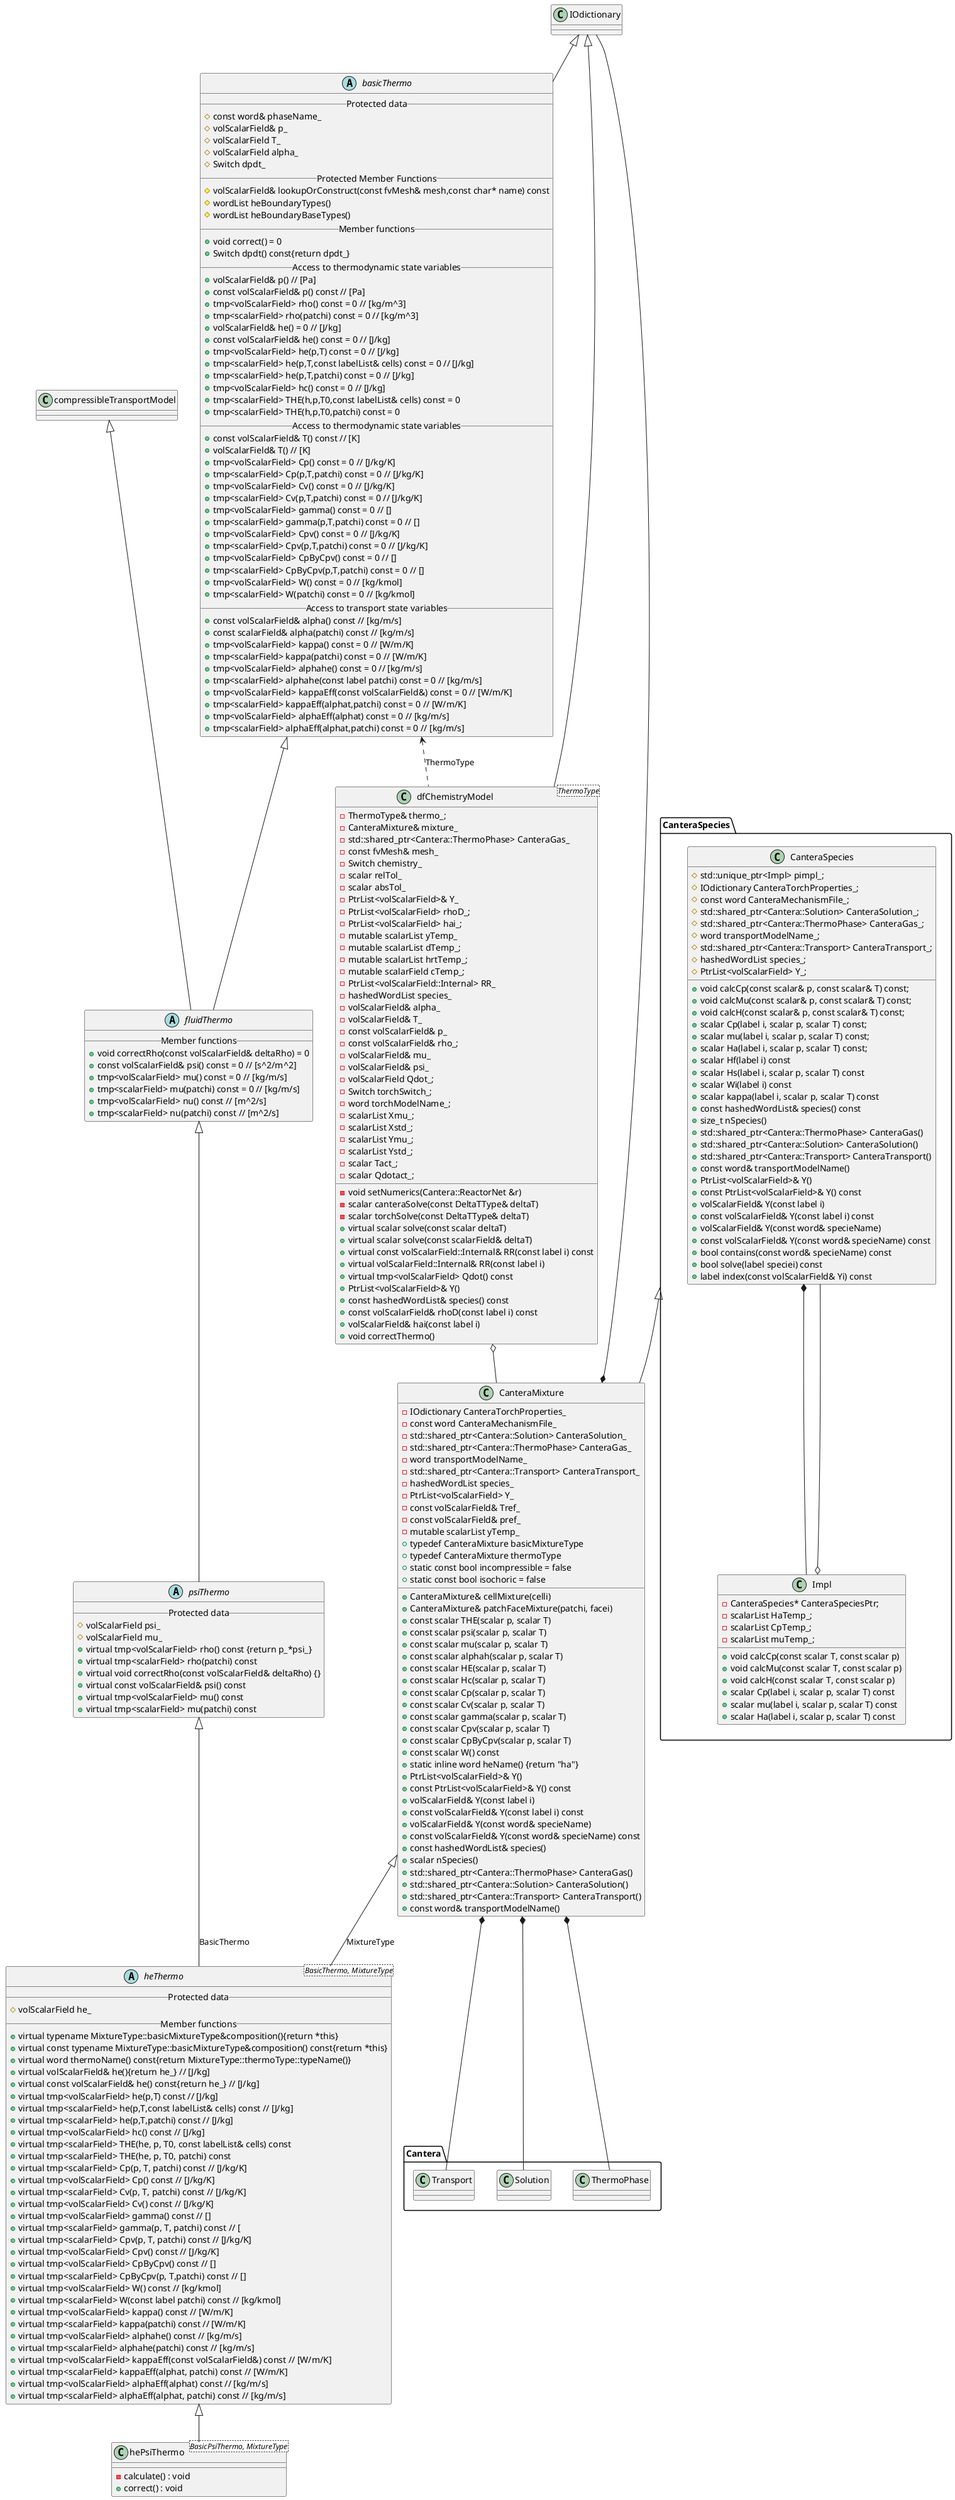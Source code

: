 @startuml

IOdictionary <|-- basicThermo
abstract class basicThermo{
    __ Protected data __
    #const word& phaseName_
    #volScalarField& p_
    #volScalarField T_
    #volScalarField alpha_
    #Switch dpdt_
    __ Protected Member Functions __
    #volScalarField& lookupOrConstruct(const fvMesh& mesh,const char* name) const
    #wordList heBoundaryTypes()
    #wordList heBoundaryBaseTypes()
    __ Member functions __
    +void correct() = 0
    +Switch dpdt() const{return dpdt_}
    __ Access to thermodynamic state variables __
    +volScalarField& p() // [Pa]
    +const volScalarField& p() const // [Pa]
    +tmp<volScalarField> rho() const = 0 // [kg/m^3]
    +tmp<scalarField> rho(patchi) const = 0 // [kg/m^3]
    +volScalarField& he() = 0 // [J/kg]
    +const volScalarField& he() const = 0 // [J/kg]
    +tmp<volScalarField> he(p,T) const = 0 // [J/kg]
    +tmp<scalarField> he(p,T,const labelList& cells) const = 0 // [J/kg]
    +tmp<scalarField> he(p,T,patchi) const = 0 // [J/kg]
    +tmp<volScalarField> hc() const = 0 // [J/kg]
    +tmp<scalarField> THE(h,p,T0,const labelList& cells) const = 0
    +tmp<scalarField> THE(h,p,T0,patchi) const = 0
    __ Access to thermodynamic state variables __
    +const volScalarField& T() const // [K]
    +volScalarField& T() // [K]
    +tmp<volScalarField> Cp() const = 0 // [J/kg/K]
    +tmp<scalarField> Cp(p,T,patchi) const = 0 // [J/kg/K]
    +tmp<volScalarField> Cv() const = 0 // [J/kg/K]
    +tmp<scalarField> Cv(p,T,patchi) const = 0 // [J/kg/K]
    +tmp<volScalarField> gamma() const = 0 // []
    +tmp<scalarField> gamma(p,T,patchi) const = 0 // []
    +tmp<volScalarField> Cpv() const = 0 // [J/kg/K]
    +tmp<scalarField> Cpv(p,T,patchi) const = 0 // [J/kg/K]
    +tmp<volScalarField> CpByCpv() const = 0 // []
    +tmp<scalarField> CpByCpv(p,T,patchi) const = 0 // []
    +tmp<volScalarField> W() const = 0 // [kg/kmol]
    +tmp<scalarField> W(patchi) const = 0 // [kg/kmol]
    __ Access to transport state variables __
    +const volScalarField& alpha() const // [kg/m/s]
    +const scalarField& alpha(patchi) const // [kg/m/s]
    +tmp<volScalarField> kappa() const = 0 // [W/m/K]
    +tmp<scalarField> kappa(patchi) const = 0 // [W/m/K]
    +tmp<volScalarField> alphahe() const = 0 // [kg/m/s]
    +tmp<scalarField> alphahe(const label patchi) const = 0 // [kg/m/s]
    +tmp<volScalarField> kappaEff(const volScalarField&) const = 0 // [W/m/K]
    +tmp<scalarField> kappaEff(alphat,patchi) const = 0 // [W/m/K]
    +tmp<volScalarField> alphaEff(alphat) const = 0 // [kg/m/s]
    +tmp<scalarField> alphaEff(alphat,patchi) const = 0 // [kg/m/s]
}

basicThermo <|-- fluidThermo
compressibleTransportModel <|-- fluidThermo
abstract class fluidThermo{
    __ Member functions __
    +void correctRho(const volScalarField& deltaRho) = 0
    +const volScalarField& psi() const = 0 // [s^2/m^2]
    +tmp<volScalarField> mu() const = 0 // [kg/m/s]
    +tmp<scalarField> mu(patchi) const = 0 // [kg/m/s]
    +tmp<volScalarField> nu() const // [m^2/s]
    +tmp<scalarField> nu(patchi) const // [m^2/s]
}

fluidThermo <|-- psiThermo
abstract psiThermo{
    __ Protected data __
    #volScalarField psi_
    #volScalarField mu_
    +virtual tmp<volScalarField> rho() const {return p_*psi_}
    +virtual tmp<scalarField> rho(patchi) const
    +virtual void correctRho(const volScalarField& deltaRho) {}
    +virtual const volScalarField& psi() const
    +virtual tmp<volScalarField> mu() const
    +virtual tmp<scalarField> mu(patchi) const
}


CanteraMixture <|-- heThermo : MixtureType
psiThermo <|-- heThermo : BasicThermo






namespace CanteraSpecies{
    class CanteraSpecies{
        #std::unique_ptr<Impl> pimpl_;
        #IOdictionary CanteraTorchProperties_;
        #const word CanteraMechanismFile_;
        #std::shared_ptr<Cantera::Solution> CanteraSolution_;
        #std::shared_ptr<Cantera::ThermoPhase> CanteraGas_;
        #word transportModelName_;
        #std::shared_ptr<Cantera::Transport> CanteraTransport_;
        #hashedWordList species_;
        #PtrList<volScalarField> Y_;
        +void calcCp(const scalar& p, const scalar& T) const;
        +void calcMu(const scalar& p, const scalar& T) const;
        +void calcH(const scalar& p, const scalar& T) const;
        +scalar Cp(label i, scalar p, scalar T) const;
        +scalar mu(label i, scalar p, scalar T) const;
        +scalar Ha(label i, scalar p, scalar T) const;
        +scalar Hf(label i) const
        +scalar Hs(label i, scalar p, scalar T) const
        +scalar Wi(label i) const
        +scalar kappa(label i, scalar p, scalar T) const
        +const hashedWordList& species() const
        +size_t nSpecies()
        +std::shared_ptr<Cantera::ThermoPhase> CanteraGas()
        +std::shared_ptr<Cantera::Solution> CanteraSolution()
        +std::shared_ptr<Cantera::Transport> CanteraTransport()
        +const word& transportModelName()
        +PtrList<volScalarField>& Y()
        +const PtrList<volScalarField>& Y() const
        +volScalarField& Y(const label i)
        +const volScalarField& Y(const label i) const
        +volScalarField& Y(const word& specieName)
        +const volScalarField& Y(const word& specieName) const
        +bool contains(const word& specieName) const
        +bool solve(label speciei) const
        +label index(const volScalarField& Yi) const
    }
    CanteraSpecies *-- Impl
    class Impl{
        -CanteraSpecies* CanteraSpeciesPtr;
        -scalarList HaTemp_;
        -scalarList CpTemp_;
        -scalarList muTemp_;
        +void calcCp(const scalar T, const scalar p)
        +void calcMu(const scalar T, const scalar p)
        +void calcH(const scalar T, const scalar p)
        +scalar Cp(label i, scalar p, scalar T) const
        +scalar mu(label i, scalar p, scalar T) const
        +scalar Ha(label i, scalar p, scalar T) const
    }
    Impl o-- CanteraSpecies
}


CanteraSpecies <|-- CanteraMixture




CanteraMixture *-- Cantera.Solution
CanteraMixture *-- Cantera.ThermoPhase
CanteraMixture *-- Cantera.Transport
CanteraMixture *-- IOdictionary
class CanteraMixture{
    -IOdictionary CanteraTorchProperties_
    -const word CanteraMechanismFile_
    -std::shared_ptr<Cantera::Solution> CanteraSolution_
    -std::shared_ptr<Cantera::ThermoPhase> CanteraGas_
    -word transportModelName_
    -std::shared_ptr<Cantera::Transport> CanteraTransport_
    -hashedWordList species_
    -PtrList<volScalarField> Y_
    -const volScalarField& Tref_
    -const volScalarField& pref_
    -mutable scalarList yTemp_
    +typedef CanteraMixture basicMixtureType
    +typedef CanteraMixture thermoType
    +static const bool incompressible = false
    +static const bool isochoric = false
    +CanteraMixture& cellMixture(celli)
    +CanteraMixture& patchFaceMixture(patchi, facei)
    +const scalar THE(scalar p, scalar T)
    +const scalar psi(scalar p, scalar T)
    +const scalar mu(scalar p, scalar T)
    +const scalar alphah(scalar p, scalar T)
    +const scalar HE(scalar p, scalar T)
    +const scalar Hc(scalar p, scalar T)
    +const scalar Cp(scalar p, scalar T)
    +const scalar Cv(scalar p, scalar T)
    +const scalar gamma(scalar p, scalar T)
    +const scalar Cpv(scalar p, scalar T)
    +const scalar CpByCpv(scalar p, scalar T)
    +const scalar W() const
    +static inline word heName() {return "ha"}
    +PtrList<volScalarField>& Y()
    +const PtrList<volScalarField>& Y() const
    +volScalarField& Y(const label i)
    +const volScalarField& Y(const label i) const
    +volScalarField& Y(const word& specieName)
    +const volScalarField& Y(const word& specieName) const
    +const hashedWordList& species()
    +scalar nSpecies()
    +std::shared_ptr<Cantera::ThermoPhase> CanteraGas()
    +std::shared_ptr<Cantera::Solution> CanteraSolution()
    +std::shared_ptr<Cantera::Transport> CanteraTransport()
    +const word& transportModelName()
}


abstract heThermo<BasicThermo, MixtureType>{
    __ Protected data __
    #volScalarField he_
    __ Member functions __
    +virtual typename MixtureType::basicMixtureType&composition(){return *this}
    +virtual const typename MixtureType::basicMixtureType&composition() const{return *this}
    +virtual word thermoName() const{return MixtureType::thermoType::typeName()}
    +virtual volScalarField& he(){return he_} // [J/kg]
    +virtual const volScalarField& he() const{return he_} // [J/kg]
    +virtual tmp<volScalarField> he(p,T) const // [J/kg]
    +virtual tmp<scalarField> he(p,T,const labelList& cells) const // [J/kg]
    +virtual tmp<scalarField> he(p,T,patchi) const // [J/kg]
    +virtual tmp<volScalarField> hc() const // [J/kg]
    +virtual tmp<scalarField> THE(he, p, T0, const labelList& cells) const
    +virtual tmp<scalarField> THE(he, p, T0, patchi) const
    +virtual tmp<scalarField> Cp(p, T, patchi) const // [J/kg/K]
    +virtual tmp<volScalarField> Cp() const // [J/kg/K]
    +virtual tmp<scalarField> Cv(p, T, patchi) const // [J/kg/K]
    +virtual tmp<volScalarField> Cv() const // [J/kg/K]
    +virtual tmp<volScalarField> gamma() const // []
    +virtual tmp<scalarField> gamma(p, T, patchi) const // [
    +virtual tmp<scalarField> Cpv(p, T, patchi) const // [J/kg/K]
    +virtual tmp<volScalarField> Cpv() const // [J/kg/K]
    +virtual tmp<volScalarField> CpByCpv() const // []
    +virtual tmp<scalarField> CpByCpv(p, T,patchi) const // []
    +virtual tmp<volScalarField> W() const // [kg/kmol]
    +virtual tmp<scalarField> W(const label patchi) const // [kg/kmol]
    +virtual tmp<volScalarField> kappa() const // [W/m/K]
    +virtual tmp<scalarField> kappa(patchi) const // [W/m/K]
    +virtual tmp<volScalarField> alphahe() const // [kg/m/s]
    +virtual tmp<scalarField> alphahe(patchi) const // [kg/m/s]
    +virtual tmp<volScalarField> kappaEff(const volScalarField&) const // [W/m/K]
    +virtual tmp<scalarField> kappaEff(alphat, patchi) const // [W/m/K]
    +virtual tmp<volScalarField> alphaEff(alphat) const // [kg/m/s]
    +virtual tmp<scalarField> alphaEff(alphat, patchi) const // [kg/m/s]
}

heThermo <|-- hePsiThermo
class hePsiThermo<BasicPsiThermo, MixtureType>{
    -calculate() : void
    +correct() : void
}

IOdictionary <|-- dfChemistryModel
basicThermo <.. dfChemistryModel :ThermoType
dfChemistryModel o-- CanteraMixture
class dfChemistryModel<ThermoType>{
    -ThermoType& thermo_;
    -CanteraMixture& mixture_
    -std::shared_ptr<Cantera::ThermoPhase> CanteraGas_
    -const fvMesh& mesh_
    -Switch chemistry_
    -scalar relTol_
    -scalar absTol_
    -PtrList<volScalarField>& Y_
    -PtrList<volScalarField> rhoD_;
    -PtrList<volScalarField> hai_;
    -mutable scalarList yTemp_
    -mutable scalarList dTemp_;
    -mutable scalarList hrtTemp_;
    -mutable scalarField cTemp_;
    -PtrList<volScalarField::Internal> RR_
    -hashedWordList species_
    -volScalarField& alpha_
    -volScalarField& T_
    -const volScalarField& p_
    -const volScalarField& rho_;
    -volScalarField& mu_
    -volScalarField& psi_
    -volScalarField Qdot_;
    -Switch torchSwitch_;
    -word torchModelName_;
    -scalarList Xmu_;
    -scalarList Xstd_;
    -scalarList Ymu_;
    -scalarList Ystd_;
    -scalar Tact_;
    -scalar Qdotact_;

    -void setNumerics(Cantera::ReactorNet &r)
    -scalar canteraSolve(const DeltaTType& deltaT)
    -scalar torchSolve(const DeltaTType& deltaT)
    +virtual scalar solve(const scalar deltaT)
    +virtual scalar solve(const scalarField& deltaT)
    +virtual const volScalarField::Internal& RR(const label i) const
    +virtual volScalarField::Internal& RR(const label i)
    +virtual tmp<volScalarField> Qdot() const
    +PtrList<volScalarField>& Y()
    +const hashedWordList& species() const
    +const volScalarField& rhoD(const label i) const
    +volScalarField& hai(const label i)
    +void correctThermo()
}
@enduml
